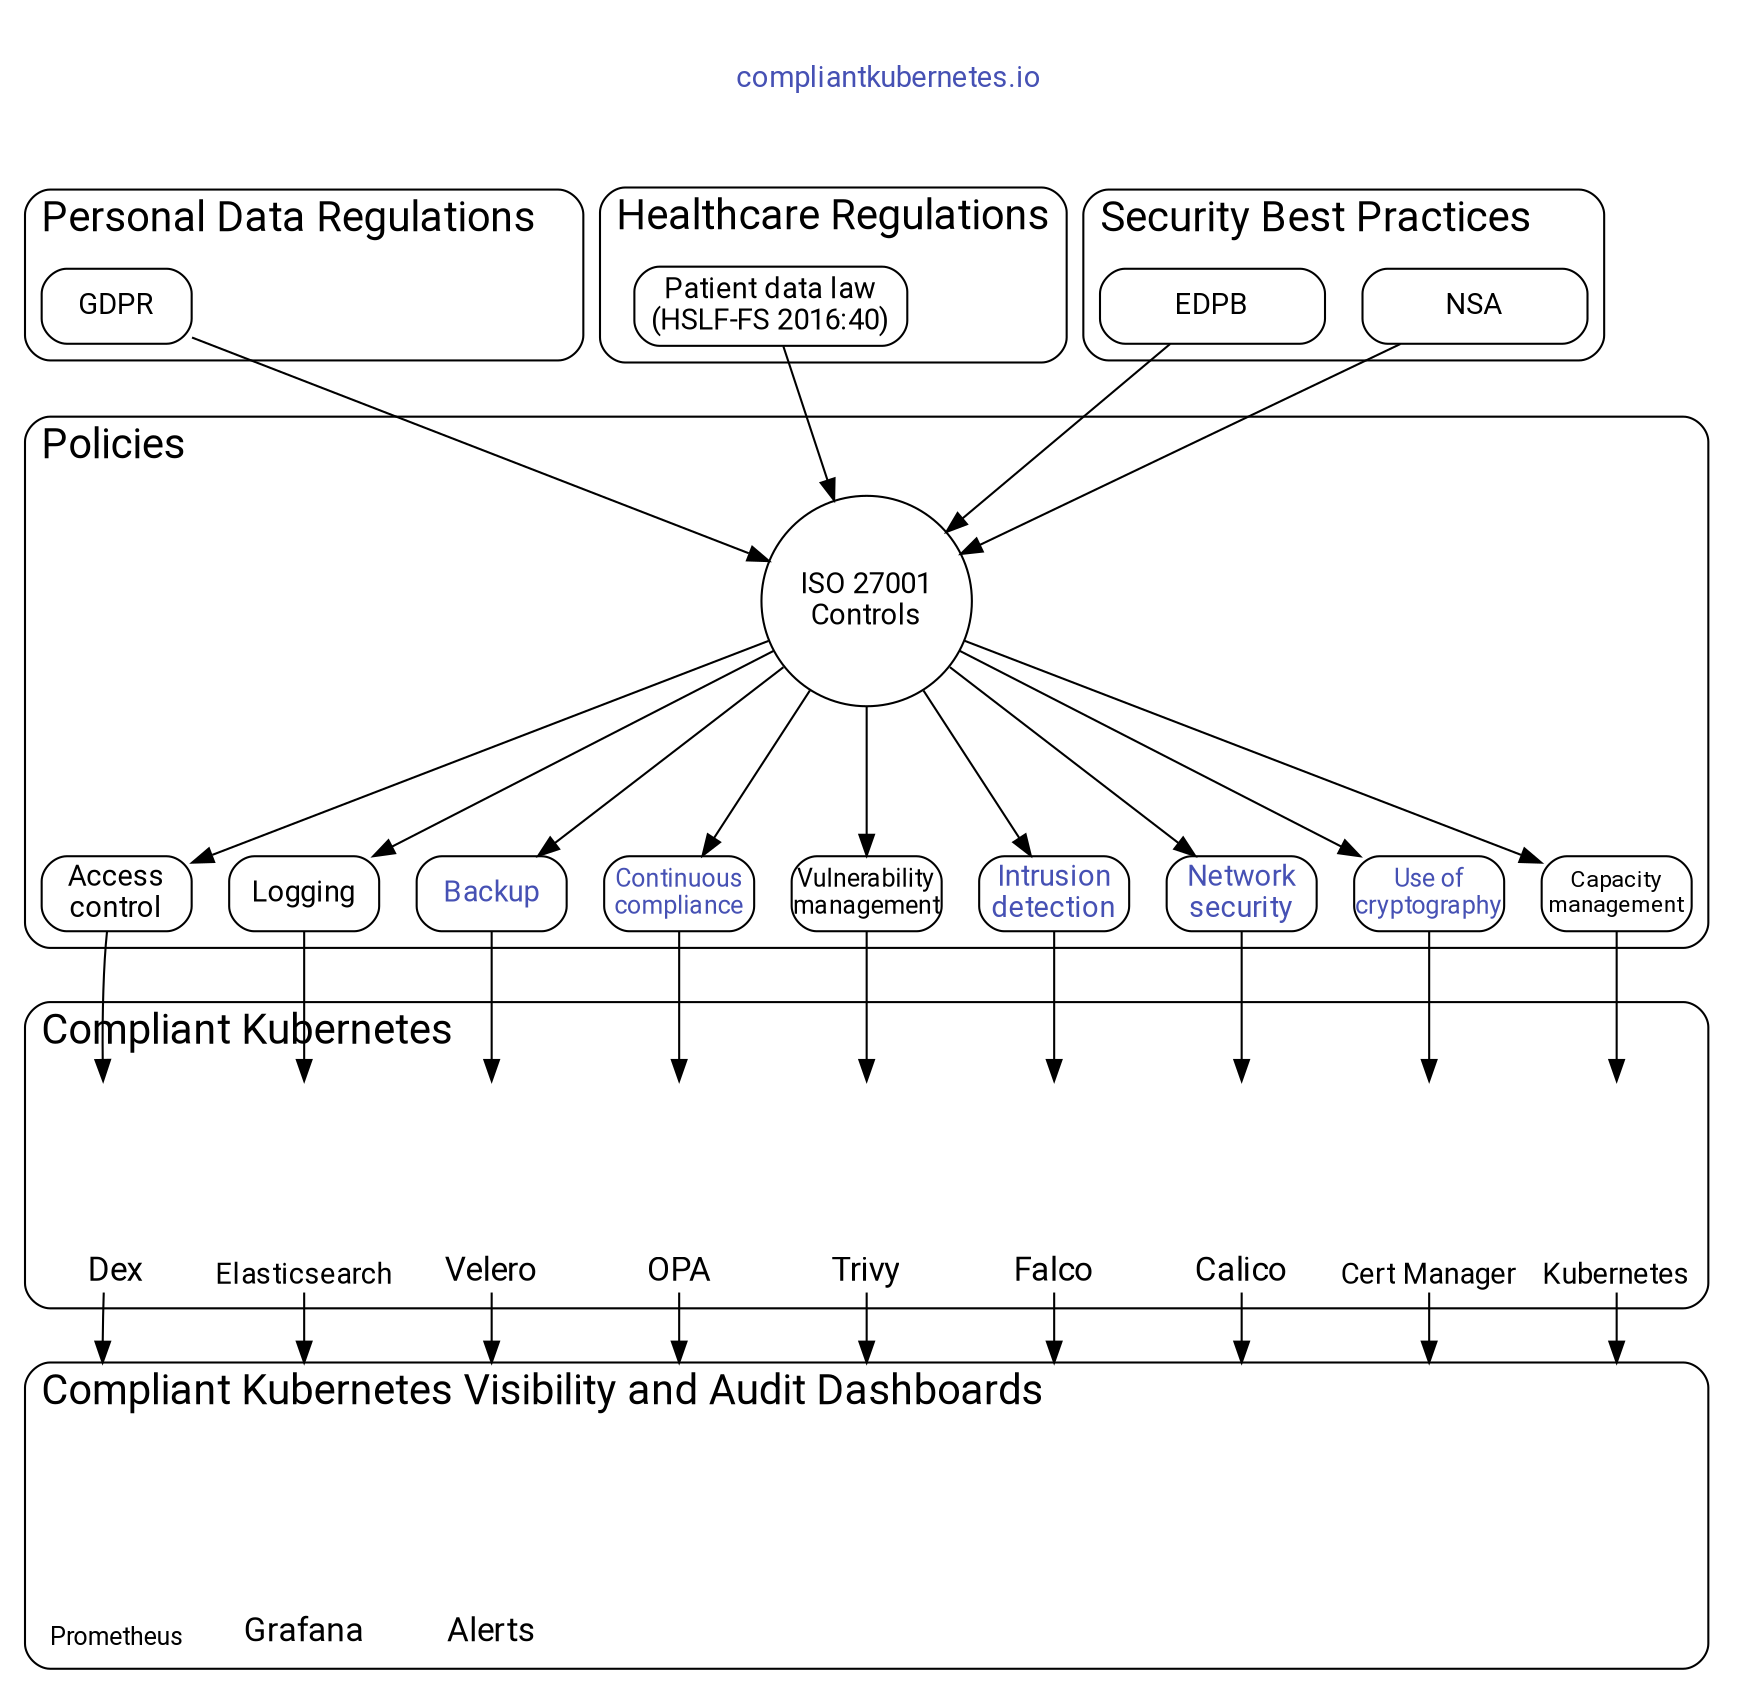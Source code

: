 digraph compliance_basics {
    splines=false;
    graph [
        fontname = "Roboto,BlinkMacSystemFont,Helvetica,Arial,sans-serif"
        style=rounded
    ]
    node  [fontname = "Roboto,BlinkMacSystemFont,Helvetica,Arial,sans-serif"]
    edge  [fontname = "Roboto,BlinkMacSystemFont,Helvetica,Arial,sans-serif"]

    compound=true
    graph[labeljust="l", fontsize=20, ranksep=1]

    node[target="_top"]  // Open links in same tab
    subgraph cluster_header {
        style="invis";

        node[shape="none"];
        //node[shape="box"]; // Use for debugging
        createdBy[
            label=""
            image="logos/created-by.svg"
            url="https://elastisys.com"
            width=3
        ]
        title[
            width=4.3
            label="compliantkubernetes.io"
            fontcolor="#4651b4"
            URL="https://compliantkubernetes.io"
        ]
        spacing_node_0[width=2,label=""]
        alignment_node_0[width=1,label=""]
    }

    node[target="_blank"]  // Open links in new tab
    subgraph cluster_personaldata_regulations {
        label="Personal Data Regulations"

        node[width=1, shape=box, style=rounded]

        alignment_node_1[style=invis,label=""]
        alignment_node_2[style=invis,label=""]
        GDPR[URL="https://gdpr.eu/"]
    }

    subgraph cluster_healthtech_regulations {
        label="Healthcare Regulations"

        node[width=1.5, shape=box, style=rounded]

        alignment_node_3[width=0.7,style=invis,label=""]
        PDL[
            label="Patient data law\n(HSLF-FS 2016:40)"
            URL="https://www.riksdagen.se/sv/dokument-lagar/dokument/svensk-forfattningssamling/patientdatalag-2008355_sfs-2008-355"
        ]
    }

    subgraph cluster_best_practices {
        label="Security Best Practices"

        node[width=1.5, shape=box, style=rounded]

        NSA[
            label="NSA"
            URL="https://media.defense.gov/2021/Aug/03/2002820425/-1/-1/1/CTR_KUBERNETES%20HARDENING%20GUIDANCE.PDF"
        ]
        EDPB[
            label="EDPB"
            URL="https://edpb.europa.eu/system/files/2021-06/edpb_recommendations_202001vo.2.0_supplementarymeasurestransferstools_en.pdf"
        ]
    }

    node[target="_top"]  // Open links in same tab
    subgraph cluster_policies {
        label="Policies"

        node[width=1, shape=circle, fixedsize=true]

        Controls[
            label="ISO 27001\nControls"
            width=1.4
        ]

        { NSA, EDPB, PDL, GDPR } -> Controls

        node[
            width=1
            shape=box
            style=rounded
        ]
        Controls -> {
            access[label="Access\ncontrol"]
            logging[
                label="Logging"
            ]
            backups[
                label="Backup"
                URL="/ciso-guide/backup/"
                fontcolor="#4651b4"
            ]
            continuous[
                label="Continuous\ncompliance"
                URL="/ciso-guide/policy-as-code/"
                fontcolor="#4651b4"
                fontsize=12
            ]
            vulnerability[
                label="Vulnerability\nmanagement"
                fontsize=12
            ]
            intrusion[
                label="Intrusion\ndetection"
                URL="/ciso-guide/intrusion-detection/"
                fontcolor="#4651b4"
            ]
            network[
                label="Network\nsecurity"
                URL="/ciso-guide/network-security/"
                fontcolor="#4651b4"
            ]
            crypto[
                label="Use of\ncryptography"
                URL="/ciso-guide/cryptography/"
                fontcolor="#4651b4"
                fontsize=12
            ]
            capacity[
                label="Capacity\nmanagement"
                fontsize=11
            ]
        }

        // SPECIAL NODES FOR ALIGNMENT
        controls2[style=invis]
    }

    node[target="_blank"]  // Open links in new tab
    subgraph cluster_implementation {
        label="Compliant Kubernetes"

        node[
            shape=none
            label=""
            width=1
            height=1.4
            labelloc=b
            fixedsize=true
            imagescale=true
            imagepos=tc
            fontsize=16
        ]

        access -> { dex[
            image="logos/project-icons/dex.svg"
            label="Dex"
            URL="https://dexidp.io/"
        ] }
        backups -> { velero[
            image="logos/project-icons/velero.svg"
            label="Velero"
            URL="https://velero.io"
        ] }
        logging -> { elasticsearch[
            image="logos/project-icons/opendistro.svg"
            label="Elasticsearch"
            URL="https://opendistro.github.io/for-elasticsearch/"
            fontsize=14
        ] }
        continuous -> { opa[
            image="logos/project-icons/opa.svg"
            label="OPA"
            URL="https://open-policy-agent.github.io/gatekeeper/website/docs/"
        ] }
        vulnerability -> { trivy[
            image="logos/project-icons/trivy.svg"
            label="Trivy"
            URL="https://github.com/aquasecurity/trivy"
        ] }
        intrusion -> { falco[
            image="logos/project-icons/falco.svg"
            label="Falco"
            URL="https://falco.org/"
        ] }
        network -> { calico[
            image="logos/project-icons/calico.svg"
            label="Calico"
            URL="https://www.projectcalico.org/"
        ] }
        crypto -> { certmanager[
            image="logos/project-icons/cert-manager.svg"
            label="Cert Manager"
            URL="https://cert-manager.io/"
            fontsize=14
        ] }
        capacity -> { kubernetes[
            image="logos/project-icons/kubernetes.svg"
            label="Kubernetes"
            URL="https://kubernetes.io/"
            fontsize=14
        ]}
    }

    subgraph cluster_audit {
        label="Compliant Kubernetes Visibility and Audit Dashboards"
        node[
            shape=none,
            label="",
            width=1,
            height=1.4,
            labelloc=b,
            fixedsize=true,
            imagescale=true,
            imagepos=tc,
            fontsize=16,
        ]
        prometheus[
            image="logos/project-icons/prometheus.svg"
            label="Prometheus"
            fontsize=12
            URL="https://prometheus.io/"
        ]
        grafana[
            image="logos/project-icons/grafana.svg"
            label="Grafana"
            URL="https://github.com/grafana/grafana"
        ]
        alerts[
            image="alerts.svg"
            label="Alerts"
        ]

        edge[lhead=cluster_audit]
        dex->prometheus
        elasticsearch->grafana
        velero->alerts

        // Alignment: We create a lot of invisible nodes "auditNA*" for alignment.
        opa->auditNA2
        trivy->auditNA3
        falco->auditNA4
        calico->auditNA5
        certmanager->auditNA6
        kubernetes->auditNA7
    }

    // ALIGNMENT
    edge[weight=1000,style="invis"]
    alignment_node_0 -> GDPR -> controls2 -> access -> dex -> prometheus
}
